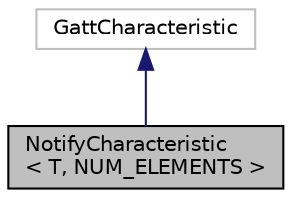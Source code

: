 digraph "NotifyCharacteristic&lt; T, NUM_ELEMENTS &gt;"
{
 // LATEX_PDF_SIZE
  edge [fontname="Helvetica",fontsize="10",labelfontname="Helvetica",labelfontsize="10"];
  node [fontname="Helvetica",fontsize="10",shape=record];
  Node1 [label="NotifyCharacteristic\l\< T, NUM_ELEMENTS \>",height=0.2,width=0.4,color="black", fillcolor="grey75", style="filled", fontcolor="black",tooltip=" "];
  Node2 -> Node1 [dir="back",color="midnightblue",fontsize="10",style="solid",fontname="Helvetica"];
  Node2 [label="GattCharacteristic",height=0.2,width=0.4,color="grey75", fillcolor="white", style="filled",tooltip=" "];
}
